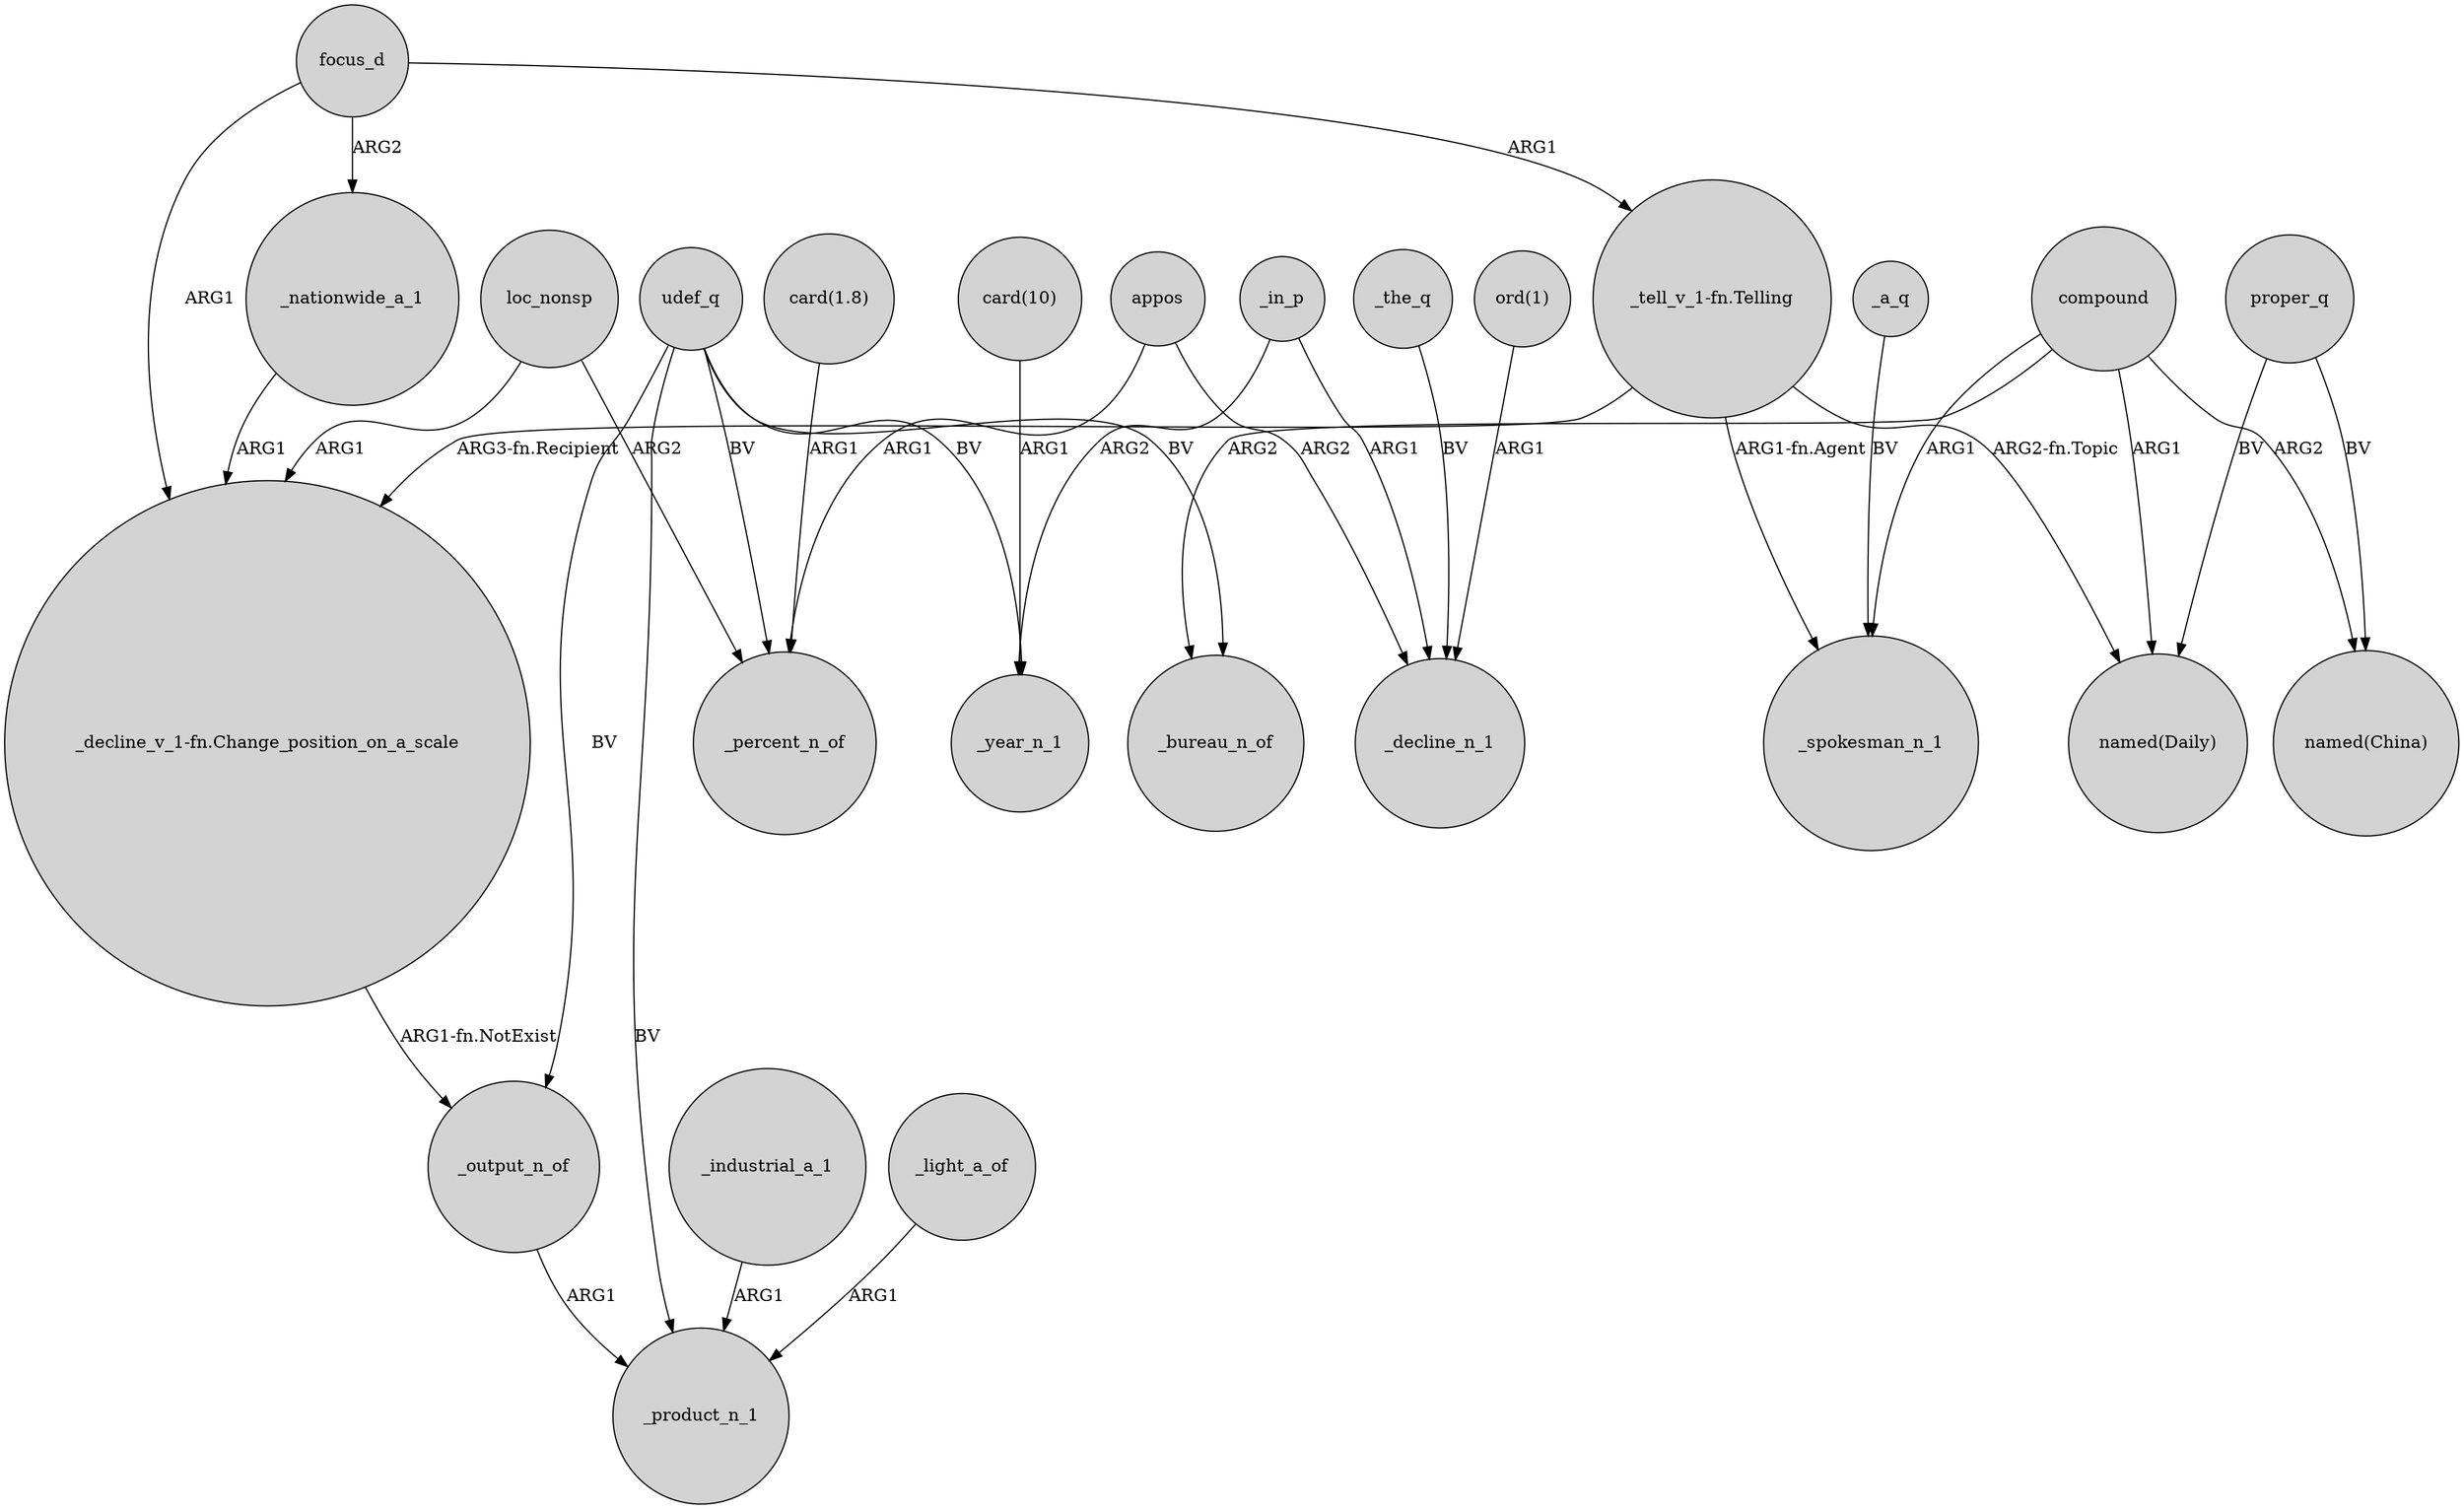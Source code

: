 digraph {
	node [shape=circle style=filled]
	focus_d -> "_decline_v_1-fn.Change_position_on_a_scale" [label=ARG1]
	_in_p -> _year_n_1 [label=ARG2]
	appos -> _decline_n_1 [label=ARG2]
	loc_nonsp -> "_decline_v_1-fn.Change_position_on_a_scale" [label=ARG1]
	_nationwide_a_1 -> "_decline_v_1-fn.Change_position_on_a_scale" [label=ARG1]
	udef_q -> _bureau_n_of [label=BV]
	focus_d -> _nationwide_a_1 [label=ARG2]
	"card(1.8)" -> _percent_n_of [label=ARG1]
	_the_q -> _decline_n_1 [label=BV]
	udef_q -> _output_n_of [label=BV]
	_output_n_of -> _product_n_1 [label=ARG1]
	"card(10)" -> _year_n_1 [label=ARG1]
	_industrial_a_1 -> _product_n_1 [label=ARG1]
	compound -> _bureau_n_of [label=ARG2]
	focus_d -> "_tell_v_1-fn.Telling" [label=ARG1]
	"_tell_v_1-fn.Telling" -> _spokesman_n_1 [label="ARG1-fn.Agent"]
	compound -> _spokesman_n_1 [label=ARG1]
	"_tell_v_1-fn.Telling" -> "named(Daily)" [label="ARG2-fn.Topic"]
	proper_q -> "named(Daily)" [label=BV]
	"ord(1)" -> _decline_n_1 [label=ARG1]
	loc_nonsp -> _percent_n_of [label=ARG2]
	compound -> "named(China)" [label=ARG2]
	_in_p -> _decline_n_1 [label=ARG1]
	"_decline_v_1-fn.Change_position_on_a_scale" -> _output_n_of [label="ARG1-fn.NotExist"]
	proper_q -> "named(China)" [label=BV]
	"_tell_v_1-fn.Telling" -> "_decline_v_1-fn.Change_position_on_a_scale" [label="ARG3-fn.Recipient"]
	compound -> "named(Daily)" [label=ARG1]
	udef_q -> _product_n_1 [label=BV]
	udef_q -> _year_n_1 [label=BV]
	_light_a_of -> _product_n_1 [label=ARG1]
	_a_q -> _spokesman_n_1 [label=BV]
	udef_q -> _percent_n_of [label=BV]
	appos -> _percent_n_of [label=ARG1]
}
